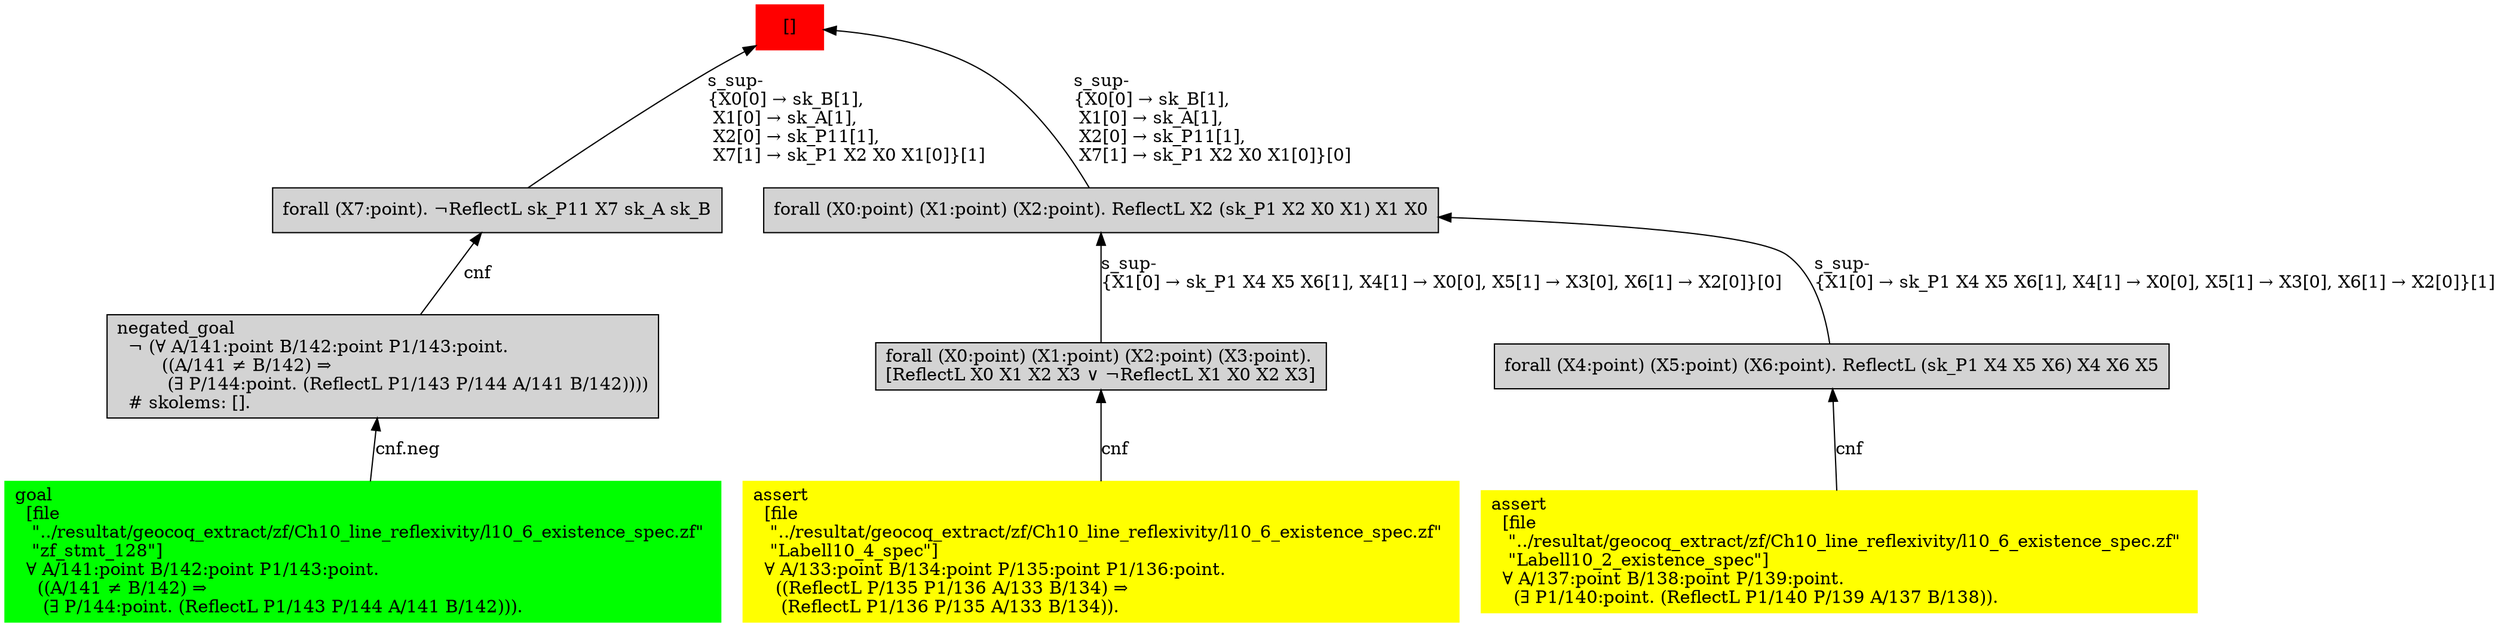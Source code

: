 digraph "unsat_graph" {
  vertex_0 [color=red, label="[]", shape=box, style=filled];
  vertex_0 -> vertex_1 [label="s_sup-\l\{X0[0] → sk_B[1], \l X1[0] → sk_A[1], \l X2[0] → sk_P11[1], \l X7[1] → sk_P1 X2 X0 X1[0]\}[1]\l", dir="back"];
  vertex_1 [shape=box, label="forall (X7:point). ¬ReflectL sk_P11 X7 sk_A sk_B\l", style=filled];
  vertex_1 -> vertex_2 [label="cnf", dir="back"];
  vertex_2 [shape=box, label="negated_goal\l  ¬ (∀ A/141:point B/142:point P1/143:point.\l        ((A/141 ≠ B/142) ⇒\l         (∃ P/144:point. (ReflectL P1/143 P/144 A/141 B/142))))\l  # skolems: [].\l", style=filled];
  vertex_2 -> vertex_3 [label="cnf.neg", dir="back"];
  vertex_3 [color=green, shape=box, label="goal\l  [file\l   \"../resultat/geocoq_extract/zf/Ch10_line_reflexivity/l10_6_existence_spec.zf\" \l   \"zf_stmt_128\"]\l  ∀ A/141:point B/142:point P1/143:point.\l    ((A/141 ≠ B/142) ⇒\l     (∃ P/144:point. (ReflectL P1/143 P/144 A/141 B/142))).\l", style=filled];
  vertex_0 -> vertex_4 [label="s_sup-\l\{X0[0] → sk_B[1], \l X1[0] → sk_A[1], \l X2[0] → sk_P11[1], \l X7[1] → sk_P1 X2 X0 X1[0]\}[0]\l", dir="back"];
  vertex_4 [shape=box, label="forall (X0:point) (X1:point) (X2:point). ReflectL X2 (sk_P1 X2 X0 X1) X1 X0\l", style=filled];
  vertex_4 -> vertex_5 [label="s_sup-\l\{X1[0] → sk_P1 X4 X5 X6[1], X4[1] → X0[0], X5[1] → X3[0], X6[1] → X2[0]\}[0]\l", dir="back"];
  vertex_5 [shape=box, label="forall (X0:point) (X1:point) (X2:point) (X3:point).\l[ReflectL X0 X1 X2 X3 ∨ ¬ReflectL X1 X0 X2 X3]\l", style=filled];
  vertex_5 -> vertex_6 [label="cnf", dir="back"];
  vertex_6 [color=yellow, shape=box, label="assert\l  [file\l   \"../resultat/geocoq_extract/zf/Ch10_line_reflexivity/l10_6_existence_spec.zf\" \l   \"Labell10_4_spec\"]\l  ∀ A/133:point B/134:point P/135:point P1/136:point.\l    ((ReflectL P/135 P1/136 A/133 B/134) ⇒\l     (ReflectL P1/136 P/135 A/133 B/134)).\l", style=filled];
  vertex_4 -> vertex_7 [label="s_sup-\l\{X1[0] → sk_P1 X4 X5 X6[1], X4[1] → X0[0], X5[1] → X3[0], X6[1] → X2[0]\}[1]\l", dir="back"];
  vertex_7 [shape=box, label="forall (X4:point) (X5:point) (X6:point). ReflectL (sk_P1 X4 X5 X6) X4 X6 X5\l", style=filled];
  vertex_7 -> vertex_8 [label="cnf", dir="back"];
  vertex_8 [color=yellow, shape=box, label="assert\l  [file\l   \"../resultat/geocoq_extract/zf/Ch10_line_reflexivity/l10_6_existence_spec.zf\" \l   \"Labell10_2_existence_spec\"]\l  ∀ A/137:point B/138:point P/139:point.\l    (∃ P1/140:point. (ReflectL P1/140 P/139 A/137 B/138)).\l", style=filled];
  }


